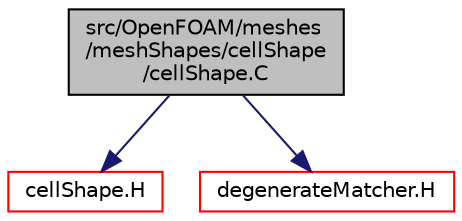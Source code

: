 digraph "src/OpenFOAM/meshes/meshShapes/cellShape/cellShape.C"
{
  bgcolor="transparent";
  edge [fontname="Helvetica",fontsize="10",labelfontname="Helvetica",labelfontsize="10"];
  node [fontname="Helvetica",fontsize="10",shape=record];
  Node1 [label="src/OpenFOAM/meshes\l/meshShapes/cellShape\l/cellShape.C",height=0.2,width=0.4,color="black", fillcolor="grey75", style="filled", fontcolor="black"];
  Node1 -> Node2 [color="midnightblue",fontsize="10",style="solid",fontname="Helvetica"];
  Node2 [label="cellShape.H",height=0.2,width=0.4,color="red",URL="$a08853.html"];
  Node1 -> Node3 [color="midnightblue",fontsize="10",style="solid",fontname="Helvetica"];
  Node3 [label="degenerateMatcher.H",height=0.2,width=0.4,color="red",URL="$a08832.html"];
}
